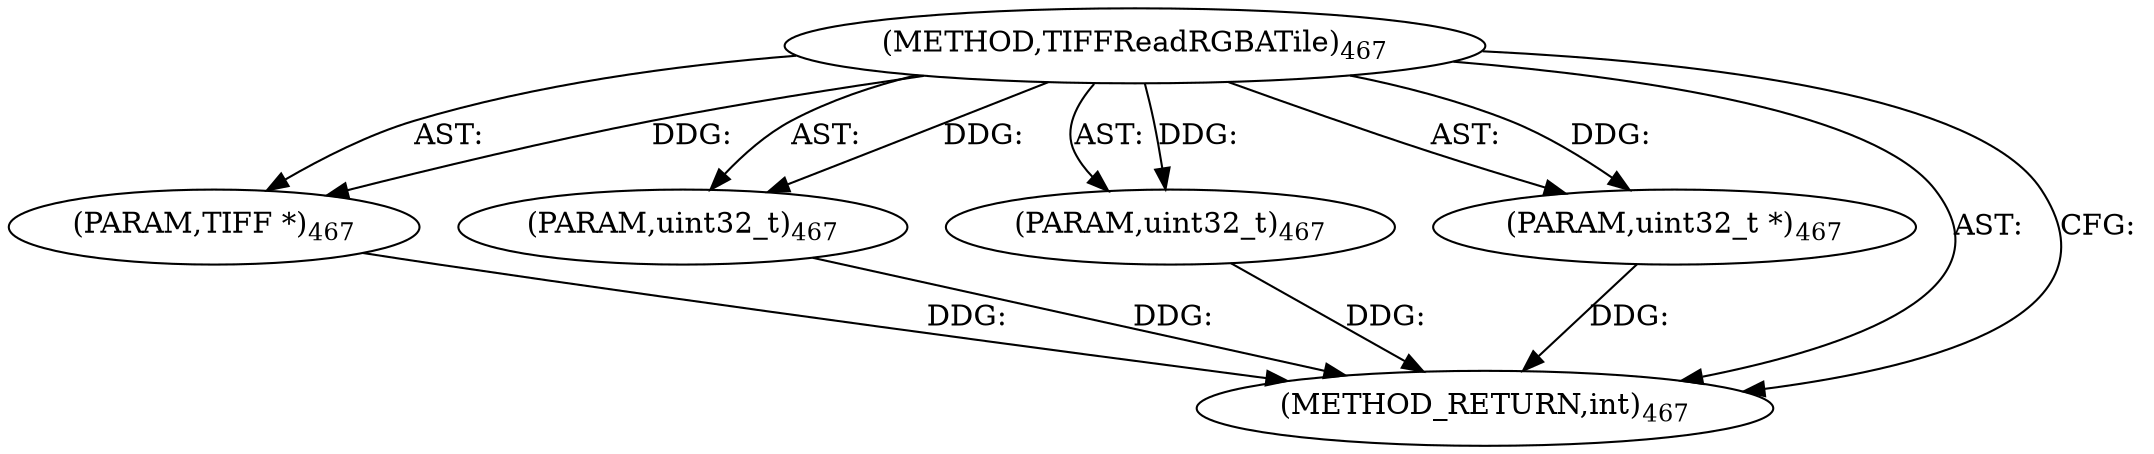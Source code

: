 digraph "TIFFReadRGBATile" {  
"8897" [label = <(METHOD,TIFFReadRGBATile)<SUB>467</SUB>> ]
"8898" [label = <(PARAM,TIFF *)<SUB>467</SUB>> ]
"8899" [label = <(PARAM,uint32_t)<SUB>467</SUB>> ]
"8900" [label = <(PARAM,uint32_t)<SUB>467</SUB>> ]
"8901" [label = <(PARAM,uint32_t *)<SUB>467</SUB>> ]
"8902" [label = <(METHOD_RETURN,int)<SUB>467</SUB>> ]
  "8897" -> "8898"  [ label = "AST: "] 
  "8897" -> "8899"  [ label = "AST: "] 
  "8897" -> "8900"  [ label = "AST: "] 
  "8897" -> "8901"  [ label = "AST: "] 
  "8897" -> "8902"  [ label = "AST: "] 
  "8897" -> "8902"  [ label = "CFG: "] 
  "8898" -> "8902"  [ label = "DDG: "] 
  "8899" -> "8902"  [ label = "DDG: "] 
  "8900" -> "8902"  [ label = "DDG: "] 
  "8901" -> "8902"  [ label = "DDG: "] 
  "8897" -> "8898"  [ label = "DDG: "] 
  "8897" -> "8899"  [ label = "DDG: "] 
  "8897" -> "8900"  [ label = "DDG: "] 
  "8897" -> "8901"  [ label = "DDG: "] 
}
